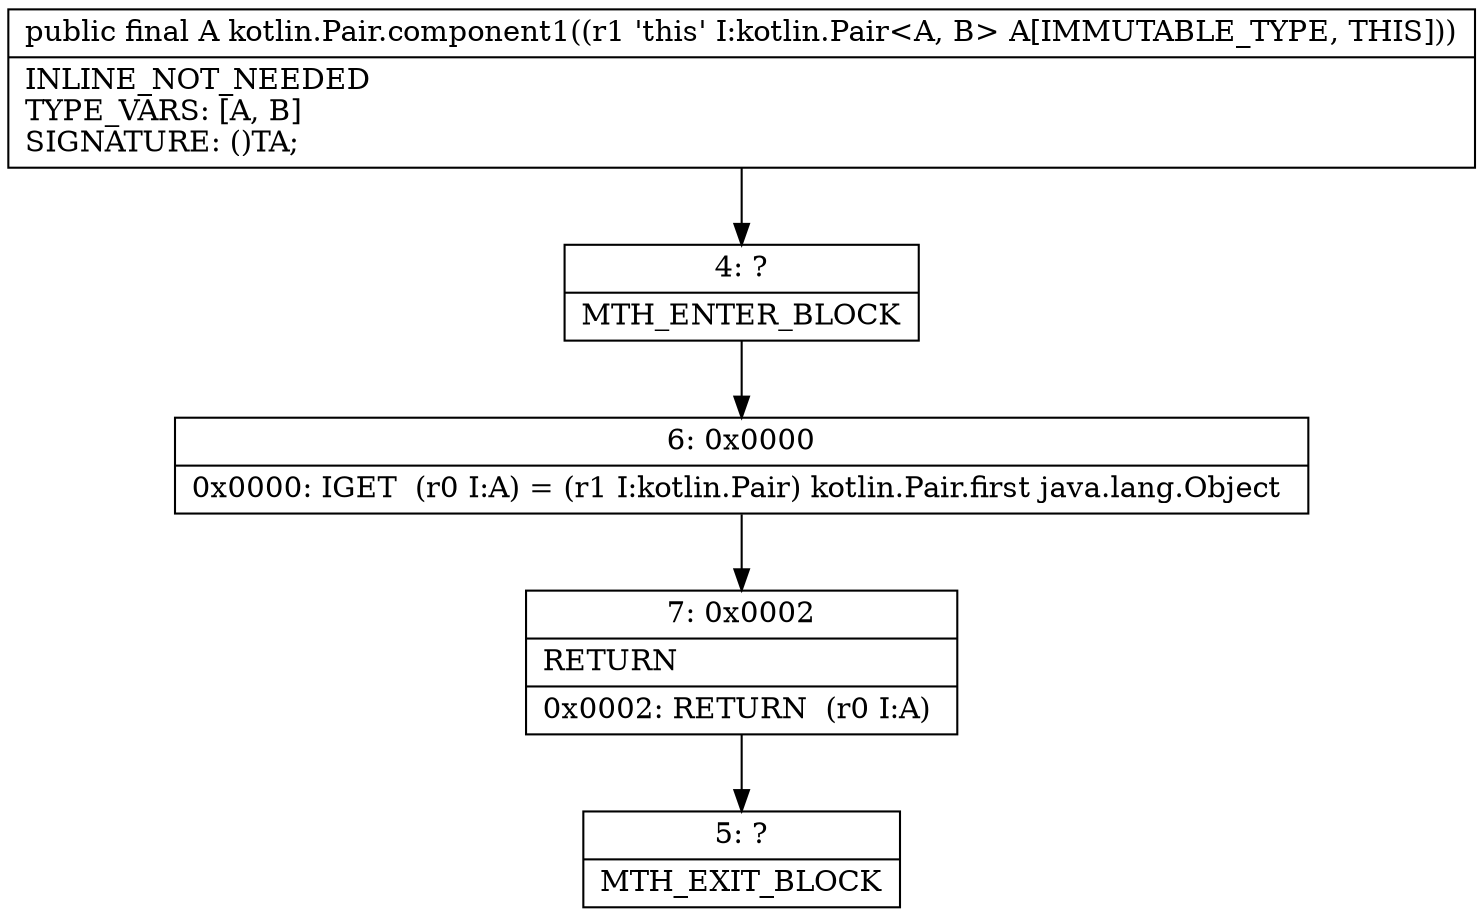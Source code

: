 digraph "CFG forkotlin.Pair.component1()Ljava\/lang\/Object;" {
Node_4 [shape=record,label="{4\:\ ?|MTH_ENTER_BLOCK\l}"];
Node_6 [shape=record,label="{6\:\ 0x0000|0x0000: IGET  (r0 I:A) = (r1 I:kotlin.Pair) kotlin.Pair.first java.lang.Object \l}"];
Node_7 [shape=record,label="{7\:\ 0x0002|RETURN\l|0x0002: RETURN  (r0 I:A) \l}"];
Node_5 [shape=record,label="{5\:\ ?|MTH_EXIT_BLOCK\l}"];
MethodNode[shape=record,label="{public final A kotlin.Pair.component1((r1 'this' I:kotlin.Pair\<A, B\> A[IMMUTABLE_TYPE, THIS]))  | INLINE_NOT_NEEDED\lTYPE_VARS: [A, B]\lSIGNATURE: ()TA;\l}"];
MethodNode -> Node_4;Node_4 -> Node_6;
Node_6 -> Node_7;
Node_7 -> Node_5;
}

